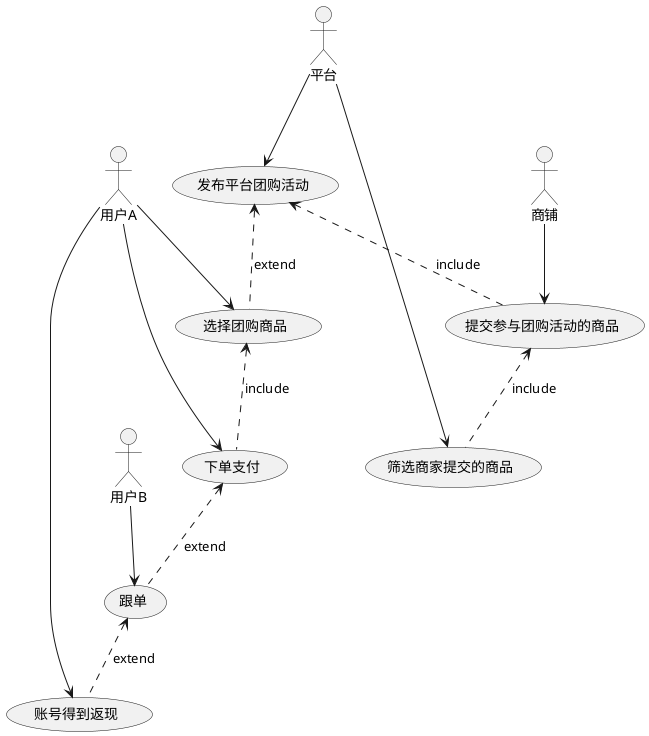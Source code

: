 @startuml
:用户A: as user
:用户B: as userb
:平台: as platform
:商铺: as shop

shop--> (提交参与团购活动的商品)
(发布平台团购活动)<..(提交参与团购活动的商品):include
platform --> (发布平台团购活动)
platform --> (筛选商家提交的商品)
(提交参与团购活动的商品)<..(筛选商家提交的商品):include
user --> (选择团购商品)
(发布平台团购活动)<..(选择团购商品):extend
user --> (下单支付)
(选择团购商品)<..(下单支付):include
userb -->(跟单)
(下单支付)<..(跟单):extend
user -->(账号得到返现)
(跟单)<..(账号得到返现):extend
@enduml
